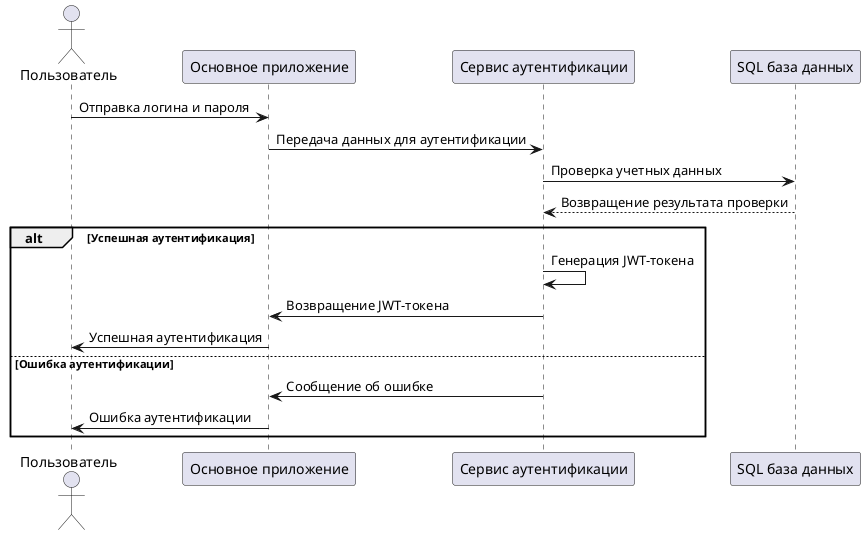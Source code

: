 @startuml AuthenticationServiceSequence

actor Пользователь as User
participant "Основное приложение" as App
participant "Сервис аутентификации" as Auth
participant "SQL база данных" as SQLDB

User -> App : Отправка логина и пароля
App -> Auth : Передача данных для аутентификации
Auth -> SQLDB : Проверка учетных данных
SQLDB --> Auth : Возвращение результата проверки

alt Успешная аутентификация
    Auth -> Auth : Генерация JWT-токена
    Auth -> App : Возвращение JWT-токена
    App -> User : Успешная аутентификация
else Ошибка аутентификации
    Auth -> App : Сообщение об ошибке
    App -> User : Ошибка аутентификации
end

@enduml
